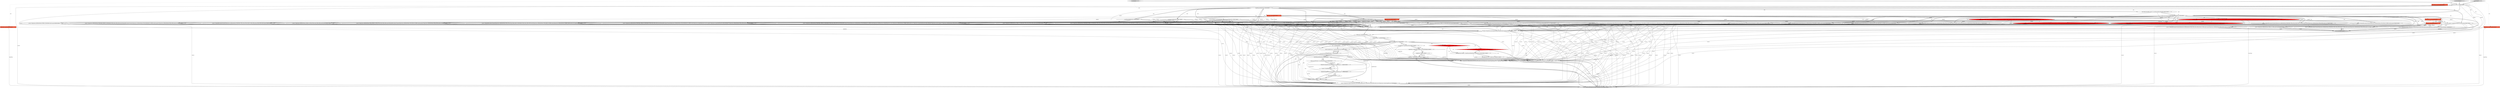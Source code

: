 digraph {
48 [style = filled, label = "final BigDecimal multiplier = targetType.getSqlTypeName().getEndUnit().multiplier@@@112@@@['1', '1', '0']", fillcolor = white, shape = ellipse image = "AAA0AAABBB1BBB"];
23 [style = filled, label = "convert = RexImpTable.optimize2(operand,Expressions.call(BuiltInMethod.UNIX_TIME_TO_STRING.method,operand))@@@61@@@['1', '1', '0']", fillcolor = white, shape = ellipse image = "AAA0AAABBB1BBB"];
34 [style = filled, label = "targetScale == RelDataType.SCALE_NOT_SPECIFIED@@@104@@@['1', '1', '0']", fillcolor = white, shape = diamond image = "AAA0AAABBB1BBB"];
52 [style = filled, label = "pad = false@@@95@@@['1', '1', '0']", fillcolor = white, shape = ellipse image = "AAA0AAABBB1BBB"];
6 [style = filled, label = "final int sourcePrecision = sourceType.getPrecision()@@@90@@@['1', '1', '0']", fillcolor = white, shape = ellipse image = "AAA0AAABBB1BBB"];
17 [style = filled, label = "RelDataType targetType@@@2@@@['1', '0', '0']", fillcolor = tomato, shape = box image = "AAA0AAABBB1BBB"];
49 [style = filled, label = "convert = Expressions.call(BuiltInMethod.STRING_TO_TIME_WITH_LOCAL_TIME_ZONE.method,operand)@@@12@@@['1', '1', '0']", fillcolor = white, shape = ellipse image = "AAA0AAABBB1BBB"];
50 [style = filled, label = "Expression convert = null@@@3@@@['1', '1', '1']", fillcolor = white, shape = ellipse image = "AAA0AAABBB1BBB"];
10 [style = filled, label = "convert = Expressions.call(BuiltInMethod.STRING_TO_TIMESTAMP_WITH_LOCAL_TIME_ZONE.method,operand)@@@38@@@['1', '1', '0']", fillcolor = white, shape = ellipse image = "AAA0AAABBB1BBB"];
66 [style = filled, label = "Expression operand@@@2@@@['0', '1', '0']", fillcolor = tomato, shape = box image = "AAA0AAABBB2BBB"];
68 [style = filled, label = "requireNonNull(sourceType.getSqlTypeName().getFamily(),null)@@@111@@@['0', '1', '0']", fillcolor = red, shape = diamond image = "AAA1AAABBB2BBB"];
40 [style = filled, label = "return scaleIntervalToNumber(sourceType,targetType,convert)@@@121@@@['1', '1', '0']", fillcolor = lightgray, shape = ellipse image = "AAA0AAABBB1BBB"];
4 [style = filled, label = "targetType.getSqlTypeName()@@@85@@@['1', '1', '0']", fillcolor = white, shape = diamond image = "AAA0AAABBB1BBB"];
54 [style = filled, label = "targetType.getSqlTypeName()@@@4@@@['1', '1', '0']", fillcolor = white, shape = diamond image = "AAA0AAABBB1BBB"];
8 [style = filled, label = "convert = Expressions.call(BuiltInMethod.TIMESTAMP_STRING_TO_TIMESTAMP_WITH_LOCAL_TIME_ZONE.method,RexImpTable.optimize2(operand,Expressions.call(BuiltInMethod.UNIX_TIMESTAMP_TO_STRING.method,Expressions.multiply(Expressions.convert_(operand,),Expressions.constant(DateTimeUtils.MILLIS_PER_DAY)))),Expressions.call(BuiltInMethod.TIME_ZONE.method,root))@@@40@@@['1', '1', '0']", fillcolor = white, shape = ellipse image = "AAA0AAABBB1BBB"];
21 [style = filled, label = "convert = RexImpTable.optimize2(operand,Expressions.call(BuiltInMethod.TIMESTAMP_WITH_LOCAL_TIME_ZONE_TO_TIMESTAMP.method,operand,Expressions.call(BuiltInMethod.TIME_ZONE.method,root)))@@@32@@@['1', '1', '0']", fillcolor = white, shape = ellipse image = "AAA0AAABBB1BBB"];
46 [style = filled, label = "translateCast['1', '0', '0']", fillcolor = lightgray, shape = diamond image = "AAA0AAABBB1BBB"];
60 [style = filled, label = "boolean pad = false@@@83@@@['1', '1', '0']", fillcolor = white, shape = ellipse image = "AAA0AAABBB1BBB"];
3 [style = filled, label = "convert = RexImpTable.optimize2(operand,Expressions.call(BuiltInMethod.TIMESTAMP_WITH_LOCAL_TIME_ZONE_TO_STRING.method,operand,Expressions.call(BuiltInMethod.TIME_ZONE.method,root)))@@@67@@@['1', '1', '0']", fillcolor = white, shape = ellipse image = "AAA0AAABBB1BBB"];
64 [style = filled, label = "convert = RexImpTable.optimize2(operand,Expressions.call(BuiltInMethod.INTERVAL_DAY_TIME_TO_STRING.method,operand,Expressions.constant(requireNonNull(interval,\"interval\").timeUnitRange),Expressions.constant(interval.getFractionalSecondPrecision(typeFactory.getTypeSystem()))))@@@71@@@['0', '1', '0']", fillcolor = red, shape = ellipse image = "AAA1AAABBB2BBB"];
22 [style = filled, label = "final SqlIntervalQualifier interval = sourceType.getIntervalQualifier()@@@57@@@['1', '1', '0']", fillcolor = white, shape = ellipse image = "AAA0AAABBB1BBB"];
35 [style = filled, label = "truncate || pad@@@97@@@['1', '1', '0']", fillcolor = white, shape = diamond image = "AAA0AAABBB1BBB"];
25 [style = filled, label = "convert = RexImpTable.optimize2(operand,Expressions.call(BuiltInMethod.TIME_WITH_LOCAL_TIME_ZONE_TO_TIMESTAMP.method,Expressions.call(BuiltInMethod.UNIX_DATE_TO_STRING.method,Expressions.call(BuiltInMethod.CURRENT_DATE.method,root)),operand,Expressions.call(BuiltInMethod.TIME_ZONE.method,root)))@@@30@@@['1', '1', '0']", fillcolor = white, shape = ellipse image = "AAA0AAABBB1BBB"];
67 [style = filled, label = "translateCast['0', '1', '0']", fillcolor = lightgray, shape = diamond image = "AAA0AAABBB2BBB"];
44 [style = filled, label = "convert = operand@@@5@@@['1', '1', '0']", fillcolor = white, shape = ellipse image = "AAA0AAABBB1BBB"];
24 [style = filled, label = "convert = translateCastToTime(sourceType,operand)@@@9@@@['1', '1', '0']", fillcolor = white, shape = ellipse image = "AAA0AAABBB1BBB"];
57 [style = filled, label = "Expression operand@@@2@@@['1', '0', '0']", fillcolor = tomato, shape = box image = "AAA0AAABBB1BBB"];
39 [style = filled, label = "targetScale = 0@@@105@@@['1', '1', '0']", fillcolor = white, shape = ellipse image = "AAA0AAABBB1BBB"];
11 [style = filled, label = "convert = translateCastToDate(sourceType,operand)@@@7@@@['1', '1', '0']", fillcolor = white, shape = ellipse image = "AAA0AAABBB1BBB"];
55 [style = filled, label = "sourceType.getSqlTypeName()@@@51@@@['1', '1', '0']", fillcolor = white, shape = diamond image = "AAA0AAABBB1BBB"];
43 [style = filled, label = "convert = RexImpTable.optimize2(operand,Expressions.call(BuiltInMethod.TIMESTAMP_WITH_LOCAL_TIME_ZONE_TO_TIME_WITH_LOCAL_TIME_ZONE.method,operand))@@@18@@@['1', '1', '0']", fillcolor = white, shape = ellipse image = "AAA0AAABBB1BBB"];
14 [style = filled, label = "int targetScale = targetType.getScale()@@@103@@@['1', '1', '0']", fillcolor = white, shape = ellipse image = "AAA0AAABBB1BBB"];
76 [style = filled, label = "convert = Expressions.call(BuiltInMethod.STRING_TO_TIME.method,operand)@@@5@@@['0', '0', '1']", fillcolor = white, shape = ellipse image = "AAA0AAABBB3BBB"];
5 [style = filled, label = "convert = Expressions.call(BuiltInMethod.STRING_TO_BOOLEAN.method,operand)@@@52@@@['1', '1', '0']", fillcolor = white, shape = ellipse image = "AAA0AAABBB1BBB"];
72 [style = filled, label = "Expression operand@@@2@@@['0', '0', '1']", fillcolor = tomato, shape = box image = "AAA0AAABBB3BBB"];
47 [style = filled, label = "convert = RexImpTable.optimize2(operand,Expressions.call(BuiltInMethod.UNIX_TIMESTAMP_TO_STRING.method,operand))@@@65@@@['1', '1', '0']", fillcolor = white, shape = ellipse image = "AAA0AAABBB1BBB"];
20 [style = filled, label = "convert = RexImpTable.optimize2(operand,Expressions.call(BuiltInMethod.TIME_WITH_LOCAL_TIME_ZONE_TO_STRING.method,operand,Expressions.call(BuiltInMethod.TIME_ZONE.method,root)))@@@63@@@['1', '1', '0']", fillcolor = white, shape = ellipse image = "AAA0AAABBB1BBB"];
71 [style = filled, label = "translateCastToTime['0', '0', '1']", fillcolor = lightgray, shape = diamond image = "AAA0AAABBB3BBB"];
12 [style = filled, label = "convert = Expressions.add(Expressions.multiply(Expressions.convert_(Expressions.call(BuiltInMethod.CURRENT_DATE.method,root),),Expressions.constant(DateTimeUtils.MILLIS_PER_DAY)),Expressions.convert_(operand,))@@@28@@@['1', '1', '0']", fillcolor = white, shape = ellipse image = "AAA0AAABBB1BBB"];
15 [style = filled, label = "convert = RexImpTable.optimize2(operand,Expressions.call(BuiltInMethod.TIME_WITH_LOCAL_TIME_ZONE_TO_TIMESTAMP_WITH_LOCAL_TIME_ZONE.method,Expressions.call(BuiltInMethod.UNIX_DATE_TO_STRING.method,Expressions.call(BuiltInMethod.CURRENT_DATE.method,root)),operand))@@@44@@@['1', '1', '0']", fillcolor = white, shape = ellipse image = "AAA0AAABBB1BBB"];
29 [style = filled, label = "final int targetPrecision = targetType.getPrecision()@@@87@@@['1', '1', '0']", fillcolor = white, shape = ellipse image = "AAA0AAABBB1BBB"];
41 [style = filled, label = "sourceType.getSqlTypeName()@@@11@@@['1', '1', '0']", fillcolor = white, shape = diamond image = "AAA0AAABBB1BBB"];
0 [style = filled, label = "SqlTypeUtil.comparePrecision(sourcePrecision,targetPrecision) >= 0@@@94@@@['1', '1', '0']", fillcolor = white, shape = diamond image = "AAA0AAABBB1BBB"];
42 [style = filled, label = "SqlTypeUtil.comparePrecision(sourcePrecision,targetPrecision) <= 0@@@91@@@['1', '1', '0']", fillcolor = white, shape = diamond image = "AAA0AAABBB1BBB"];
65 [style = filled, label = "RelDataType targetType@@@2@@@['0', '1', '0']", fillcolor = tomato, shape = box image = "AAA0AAABBB2BBB"];
61 [style = filled, label = "sourceType.getSqlTypeName()@@@23@@@['1', '1', '0']", fillcolor = white, shape = diamond image = "AAA0AAABBB1BBB"];
31 [style = filled, label = "convert = Expressions.call(BuiltInMethod.TIMESTAMP_STRING_TO_TIMESTAMP_WITH_LOCAL_TIME_ZONE.method,RexImpTable.optimize2(operand,Expressions.call(BuiltInMethod.UNIX_TIMESTAMP_TO_STRING.method,Expressions.add(Expressions.multiply(Expressions.convert_(Expressions.call(BuiltInMethod.CURRENT_DATE.method,root),),Expressions.constant(DateTimeUtils.MILLIS_PER_DAY)),Expressions.convert_(operand,)))),Expressions.call(BuiltInMethod.TIME_ZONE.method,root))@@@42@@@['1', '1', '0']", fillcolor = white, shape = ellipse image = "AAA0AAABBB1BBB"];
77 [style = filled, label = "return convert@@@15@@@['0', '0', '1']", fillcolor = lightgray, shape = ellipse image = "AAA0AAABBB3BBB"];
18 [style = filled, label = "targetScale < sourceType.getScale()@@@107@@@['1', '1', '0']", fillcolor = white, shape = diamond image = "AAA0AAABBB1BBB"];
58 [style = filled, label = "convert = Expressions.call(BuiltInMethod.ROUND_LONG.method,convert,Expressions.constant((long)Math.pow(10,3 - targetScale)))@@@108@@@['1', '1', '0']", fillcolor = white, shape = ellipse image = "AAA0AAABBB1BBB"];
45 [style = filled, label = "convert = RexImpTable.optimize2(operand,Expressions.call(BuiltInMethod.INTERVAL_YEAR_MONTH_TO_STRING.method,operand,Expressions.constant(interval.timeUnitRange)))@@@69@@@['1', '0', '0']", fillcolor = red, shape = ellipse image = "AAA1AAABBB1BBB"];
19 [style = filled, label = "convert = Expressions.call(BuiltInMethod.STRING_TO_TIMESTAMP.method,operand)@@@24@@@['1', '1', '0']", fillcolor = white, shape = ellipse image = "AAA0AAABBB1BBB"];
26 [style = filled, label = "targetPrecision >= 0@@@88@@@['1', '1', '0']", fillcolor = white, shape = diamond image = "AAA0AAABBB1BBB"];
28 [style = filled, label = "sourceType.getSqlTypeName()@@@4@@@['1', '1', '1']", fillcolor = white, shape = diamond image = "AAA0AAABBB1BBB"];
7 [style = filled, label = "convert = RexImpTable.multiplyDivide(convert,multiplier,divider)@@@114@@@['1', '1', '0']", fillcolor = white, shape = ellipse image = "AAA0AAABBB1BBB"];
1 [style = filled, label = "convert = Expressions.multiply(Expressions.convert_(operand,),Expressions.constant(DateTimeUtils.MILLIS_PER_DAY))@@@26@@@['1', '1', '0']", fillcolor = white, shape = ellipse image = "AAA0AAABBB1BBB"];
33 [style = filled, label = "pad = true@@@86@@@['1', '1', '0']", fillcolor = white, shape = ellipse image = "AAA0AAABBB1BBB"];
74 [style = filled, label = "convert = RexImpTable.optimize2(operand,Expressions.call(BuiltInMethod.TIMESTAMP_WITH_LOCAL_TIME_ZONE_TO_TIME.method,operand,Expressions.call(BuiltInMethod.TIME_ZONE.method,root)))@@@11@@@['0', '0', '1']", fillcolor = white, shape = ellipse image = "AAA0AAABBB3BBB"];
27 [style = filled, label = "truncate = false@@@92@@@['1', '1', '0']", fillcolor = white, shape = ellipse image = "AAA0AAABBB1BBB"];
70 [style = filled, label = "RelDataType sourceType@@@2@@@['0', '0', '1']", fillcolor = tomato, shape = box image = "AAA0AAABBB3BBB"];
9 [style = filled, label = "convert = Expressions.call(BuiltInMethod.TIME_STRING_TO_TIME_WITH_LOCAL_TIME_ZONE.method,RexImpTable.optimize2(operand,Expressions.call(BuiltInMethod.UNIX_TIME_TO_STRING.method,operand)),Expressions.call(BuiltInMethod.TIME_ZONE.method,root))@@@14@@@['1', '1', '0']", fillcolor = white, shape = ellipse image = "AAA0AAABBB1BBB"];
56 [style = filled, label = "sourceType.getSqlTypeName().getFamily()@@@111@@@['1', '0', '0']", fillcolor = red, shape = diamond image = "AAA1AAABBB1BBB"];
69 [style = filled, label = "convert = RexImpTable.optimize2(operand,Expressions.call(BuiltInMethod.INTERVAL_YEAR_MONTH_TO_STRING.method,operand,Expressions.constant(requireNonNull(interval,\"interval\").timeUnitRange)))@@@69@@@['0', '1', '0']", fillcolor = red, shape = ellipse image = "AAA1AAABBB2BBB"];
73 [style = filled, label = "convert = RexImpTable.optimize2(operand,Expressions.call(BuiltInMethod.TIME_WITH_LOCAL_TIME_ZONE_TO_TIME.method,operand,Expressions.call(BuiltInMethod.TIME_ZONE.method,root)))@@@7@@@['0', '0', '1']", fillcolor = white, shape = ellipse image = "AAA0AAABBB3BBB"];
53 [style = filled, label = "convert = RexImpTable.optimize2(operand,Expressions.call(BuiltInMethod.BOOLEAN_TO_STRING.method,operand))@@@73@@@['1', '1', '0']", fillcolor = white, shape = ellipse image = "AAA0AAABBB1BBB"];
32 [style = filled, label = "convert = RexImpTable.optimize2(operand,Expressions.call(BuiltInMethod.UNIX_DATE_TO_STRING.method,operand))@@@59@@@['1', '1', '0']", fillcolor = white, shape = ellipse image = "AAA0AAABBB1BBB"];
16 [style = filled, label = "sourceType.getSqlTypeName()@@@89@@@['1', '1', '0']", fillcolor = white, shape = diamond image = "AAA0AAABBB1BBB"];
59 [style = filled, label = "convert == null@@@80@@@['1', '1', '0']", fillcolor = white, shape = diamond image = "AAA0AAABBB1BBB"];
51 [style = filled, label = "convert = EnumUtils.convert(operand,typeFactory.getJavaClass(targetType))@@@81@@@['1', '1', '0']", fillcolor = white, shape = ellipse image = "AAA0AAABBB1BBB"];
62 [style = filled, label = "final BigDecimal divider = BigDecimal.ONE@@@113@@@['1', '1', '0']", fillcolor = white, shape = ellipse image = "AAA0AAABBB1BBB"];
63 [style = filled, label = "RelDataType sourceType@@@2@@@['1', '1', '0']", fillcolor = tomato, shape = box image = "AAA0AAABBB1BBB"];
13 [style = filled, label = "convert = Expressions.call(BuiltInMethod.TIMESTAMP_STRING_TO_TIMESTAMP_WITH_LOCAL_TIME_ZONE.method,RexImpTable.optimize2(operand,Expressions.call(BuiltInMethod.UNIX_TIMESTAMP_TO_STRING.method,operand)),Expressions.call(BuiltInMethod.TIME_ZONE.method,root))@@@46@@@['1', '1', '0']", fillcolor = white, shape = ellipse image = "AAA0AAABBB1BBB"];
30 [style = filled, label = "convert = Expressions.call(pad? BuiltInMethod.TRUNCATE_OR_PAD.method: BuiltInMethod.TRUNCATE.method,convert,Expressions.constant(targetPrecision))@@@98@@@['1', '1', '0']", fillcolor = white, shape = ellipse image = "AAA0AAABBB1BBB"];
75 [style = filled, label = "convert = Expressions.convert_(Expressions.call(BuiltInMethod.FLOOR_MOD.method,operand,Expressions.constant(DateTimeUtils.MILLIS_PER_DAY)),)@@@9@@@['0', '0', '1']", fillcolor = white, shape = ellipse image = "AAA0AAABBB3BBB"];
37 [style = filled, label = "sourceType.getSqlTypeName()@@@37@@@['1', '1', '0']", fillcolor = white, shape = diamond image = "AAA0AAABBB1BBB"];
38 [style = filled, label = "convert = RexImpTable.optimize2(operand,Expressions.call(BuiltInMethod.INTERVAL_DAY_TIME_TO_STRING.method,operand,Expressions.constant(interval.timeUnitRange),Expressions.constant(interval.getFractionalSecondPrecision(typeFactory.getTypeSystem()))))@@@71@@@['1', '0', '0']", fillcolor = red, shape = ellipse image = "AAA1AAABBB1BBB"];
36 [style = filled, label = "convert = Expressions.call(BuiltInMethod.TIMESTAMP_STRING_TO_TIMESTAMP_WITH_LOCAL_TIME_ZONE.method,RexImpTable.optimize2(operand,Expressions.call(BuiltInMethod.UNIX_TIMESTAMP_TO_STRING.method,operand)),Expressions.call(BuiltInMethod.TIME_ZONE.method,root))@@@16@@@['1', '1', '0']", fillcolor = white, shape = ellipse image = "AAA0AAABBB1BBB"];
2 [style = filled, label = "boolean truncate = true@@@84@@@['1', '1', '0']", fillcolor = white, shape = ellipse image = "AAA0AAABBB1BBB"];
54->55 [style = bold, label=""];
43->40 [style = solid, label="convert"];
73->77 [style = solid, label="convert"];
25->59 [style = solid, label="convert"];
32->40 [style = solid, label="convert"];
64->58 [style = solid, label="convert"];
34->18 [style = bold, label=""];
41->9 [style = bold, label=""];
26->40 [style = bold, label=""];
37->15 [style = bold, label=""];
15->30 [style = solid, label="convert"];
54->41 [style = dotted, label="true"];
61->25 [style = bold, label=""];
0->52 [style = bold, label=""];
12->59 [style = solid, label="convert"];
69->30 [style = solid, label="convert"];
44->30 [style = solid, label="convert"];
47->51 [style = solid, label="convert"];
53->59 [style = solid, label="convert"];
51->7 [style = solid, label="convert"];
62->7 [style = bold, label=""];
28->64 [style = dotted, label="true"];
20->7 [style = solid, label="convert"];
15->58 [style = solid, label="convert"];
46->50 [style = bold, label=""];
21->51 [style = solid, label="convert"];
15->51 [style = solid, label="convert"];
12->51 [style = solid, label="convert"];
24->59 [style = bold, label=""];
27->0 [style = bold, label=""];
57->53 [style = solid, label="operand"];
71->72 [style = dotted, label="true"];
16->42 [style = dotted, label="true"];
28->73 [style = bold, label=""];
21->30 [style = solid, label="convert"];
49->30 [style = solid, label="convert"];
8->51 [style = solid, label="convert"];
13->51 [style = solid, label="convert"];
25->7 [style = solid, label="convert"];
69->59 [style = bold, label=""];
2->4 [style = bold, label=""];
41->59 [style = bold, label=""];
47->40 [style = solid, label="convert"];
66->13 [style = solid, label="operand"];
31->59 [style = solid, label="convert"];
33->29 [style = bold, label=""];
23->40 [style = solid, label="convert"];
35->40 [style = bold, label=""];
4->56 [style = bold, label=""];
51->60 [style = bold, label=""];
57->12 [style = solid, label="operand"];
24->58 [style = solid, label="convert"];
4->68 [style = dotted, label="true"];
20->51 [style = solid, label="convert"];
54->44 [style = bold, label=""];
66->31 [style = solid, label="operand"];
64->7 [style = solid, label="convert"];
66->51 [style = solid, label="operand"];
1->59 [style = bold, label=""];
62->7 [style = solid, label="divider"];
18->58 [style = dotted, label="true"];
66->53 [style = solid, label="operand"];
37->13 [style = bold, label=""];
20->30 [style = solid, label="convert"];
50->7 [style = solid, label="convert"];
23->59 [style = solid, label="convert"];
63->24 [style = solid, label="sourceType"];
32->58 [style = solid, label="convert"];
66->49 [style = solid, label="operand"];
3->58 [style = solid, label="convert"];
4->14 [style = bold, label=""];
54->11 [style = bold, label=""];
68->62 [style = dotted, label="true"];
72->74 [style = solid, label="operand"];
60->2 [style = bold, label=""];
28->20 [style = dotted, label="true"];
54->44 [style = dotted, label="true"];
19->59 [style = solid, label="convert"];
5->40 [style = solid, label="convert"];
4->33 [style = bold, label=""];
37->15 [style = dotted, label="true"];
67->66 [style = dotted, label="true"];
68->48 [style = bold, label=""];
50->51 [style = solid, label="convert"];
33->30 [style = solid, label="pad"];
28->75 [style = bold, label=""];
11->58 [style = solid, label="convert"];
54->24 [style = bold, label=""];
66->24 [style = solid, label="operand"];
18->58 [style = bold, label=""];
11->40 [style = solid, label="convert"];
11->7 [style = solid, label="convert"];
29->0 [style = solid, label="targetPrecision"];
42->27 [style = bold, label=""];
3->40 [style = solid, label="convert"];
47->58 [style = solid, label="convert"];
44->59 [style = solid, label="convert"];
64->30 [style = solid, label="convert"];
49->7 [style = solid, label="convert"];
13->30 [style = solid, label="convert"];
4->40 [style = bold, label=""];
66->8 [style = solid, label="operand"];
37->10 [style = dotted, label="true"];
57->9 [style = solid, label="operand"];
57->13 [style = solid, label="operand"];
39->58 [style = solid, label="targetScale"];
43->30 [style = solid, label="convert"];
9->7 [style = solid, label="convert"];
66->47 [style = solid, label="operand"];
67->63 [style = dotted, label="true"];
56->7 [style = dotted, label="true"];
28->76 [style = bold, label=""];
20->40 [style = solid, label="convert"];
10->40 [style = solid, label="convert"];
12->7 [style = solid, label="convert"];
8->7 [style = solid, label="convert"];
57->47 [style = solid, label="operand"];
74->77 [style = solid, label="convert"];
54->11 [style = dotted, label="true"];
28->53 [style = dotted, label="true"];
66->3 [style = solid, label="operand"];
47->7 [style = solid, label="convert"];
1->58 [style = solid, label="convert"];
50->77 [style = solid, label="convert"];
4->34 [style = dotted, label="true"];
36->58 [style = solid, label="convert"];
37->13 [style = dotted, label="true"];
38->58 [style = solid, label="convert"];
11->51 [style = solid, label="convert"];
28->76 [style = dotted, label="true"];
51->30 [style = solid, label="convert"];
57->3 [style = solid, label="operand"];
23->30 [style = solid, label="convert"];
38->40 [style = solid, label="convert"];
49->59 [style = bold, label=""];
17->40 [style = solid, label="targetType"];
57->20 [style = solid, label="operand"];
61->19 [style = bold, label=""];
22->69 [style = solid, label="interval"];
23->58 [style = solid, label="convert"];
47->30 [style = solid, label="convert"];
57->43 [style = solid, label="operand"];
25->59 [style = bold, label=""];
39->18 [style = bold, label=""];
41->36 [style = dotted, label="true"];
32->7 [style = solid, label="convert"];
60->35 [style = solid, label="pad"];
63->40 [style = solid, label="sourceType"];
57->36 [style = solid, label="operand"];
54->37 [style = bold, label=""];
41->43 [style = dotted, label="true"];
10->30 [style = solid, label="convert"];
31->51 [style = solid, label="convert"];
41->49 [style = dotted, label="true"];
28->3 [style = bold, label=""];
66->25 [style = solid, label="operand"];
66->21 [style = solid, label="operand"];
72->73 [style = solid, label="operand"];
63->72 [style = dashed, label="0"];
1->7 [style = solid, label="convert"];
36->40 [style = solid, label="convert"];
59->60 [style = bold, label=""];
64->40 [style = solid, label="convert"];
16->6 [style = bold, label=""];
9->30 [style = solid, label="convert"];
45->59 [style = bold, label=""];
66->32 [style = solid, label="operand"];
53->40 [style = solid, label="convert"];
39->18 [style = solid, label="targetScale"];
69->40 [style = solid, label="convert"];
36->30 [style = solid, label="convert"];
56->68 [style = dashed, label="0"];
32->59 [style = bold, label=""];
50->28 [style = bold, label=""];
19->40 [style = solid, label="convert"];
57->38 [style = solid, label="operand"];
57->1 [style = solid, label="operand"];
61->25 [style = dotted, label="true"];
9->58 [style = solid, label="convert"];
65->51 [style = solid, label="targetType"];
29->26 [style = solid, label="targetPrecision"];
74->77 [style = bold, label=""];
54->59 [style = bold, label=""];
56->48 [style = bold, label=""];
24->7 [style = solid, label="convert"];
46->63 [style = dotted, label="true"];
54->61 [style = bold, label=""];
28->59 [style = bold, label=""];
45->59 [style = solid, label="convert"];
56->40 [style = bold, label=""];
23->59 [style = bold, label=""];
4->26 [style = dotted, label="true"];
67->65 [style = dotted, label="true"];
11->59 [style = bold, label=""];
12->40 [style = solid, label="convert"];
43->59 [style = bold, label=""];
57->10 [style = solid, label="operand"];
31->59 [style = bold, label=""];
66->1 [style = solid, label="operand"];
5->59 [style = bold, label=""];
10->59 [style = solid, label="convert"];
37->10 [style = bold, label=""];
18->40 [style = bold, label=""];
31->7 [style = solid, label="convert"];
22->28 [style = bold, label=""];
53->7 [style = solid, label="convert"];
64->59 [style = bold, label=""];
11->59 [style = solid, label="convert"];
42->0 [style = bold, label=""];
66->23 [style = solid, label="operand"];
3->59 [style = solid, label="convert"];
8->58 [style = solid, label="convert"];
57->8 [style = solid, label="operand"];
57->51 [style = solid, label="operand"];
47->74 [style = dashed, label="0"];
6->42 [style = solid, label="sourcePrecision"];
14->18 [style = solid, label="targetScale"];
37->8 [style = bold, label=""];
13->40 [style = solid, label="convert"];
57->45 [style = solid, label="operand"];
66->36 [style = solid, label="operand"];
50->58 [style = solid, label="convert"];
57->19 [style = solid, label="operand"];
31->58 [style = solid, label="convert"];
61->12 [style = dotted, label="true"];
28->47 [style = dotted, label="true"];
57->49 [style = solid, label="operand"];
28->53 [style = bold, label=""];
48->7 [style = solid, label="multiplier"];
76->77 [style = bold, label=""];
25->40 [style = solid, label="convert"];
28->69 [style = dotted, label="true"];
57->15 [style = solid, label="operand"];
4->14 [style = dotted, label="true"];
9->40 [style = solid, label="convert"];
43->7 [style = solid, label="convert"];
21->40 [style = solid, label="convert"];
67->50 [style = bold, label=""];
46->17 [style = dotted, label="true"];
28->73 [style = dotted, label="true"];
53->59 [style = bold, label=""];
66->10 [style = solid, label="operand"];
16->0 [style = dotted, label="true"];
52->35 [style = solid, label="pad"];
51->40 [style = solid, label="convert"];
3->59 [style = bold, label=""];
71->50 [style = bold, label=""];
42->27 [style = dotted, label="true"];
66->11 [style = solid, label="operand"];
25->51 [style = solid, label="convert"];
66->69 [style = solid, label="operand"];
20->59 [style = bold, label=""];
73->77 [style = bold, label=""];
19->58 [style = solid, label="convert"];
54->55 [style = dotted, label="true"];
51->58 [style = solid, label="convert"];
50->30 [style = solid, label="convert"];
28->74 [style = dotted, label="true"];
57->44 [style = solid, label="operand"];
9->51 [style = solid, label="convert"];
44->51 [style = solid, label="convert"];
12->58 [style = solid, label="convert"];
57->23 [style = solid, label="operand"];
54->22 [style = dotted, label="true"];
57->32 [style = solid, label="operand"];
7->40 [style = solid, label="convert"];
59->51 [style = bold, label=""];
61->12 [style = bold, label=""];
61->59 [style = bold, label=""];
45->40 [style = solid, label="convert"];
66->9 [style = solid, label="operand"];
54->37 [style = dotted, label="true"];
13->59 [style = bold, label=""];
23->73 [style = dashed, label="0"];
49->51 [style = solid, label="convert"];
1->40 [style = solid, label="convert"];
31->30 [style = solid, label="convert"];
0->52 [style = dotted, label="true"];
53->51 [style = solid, label="convert"];
15->40 [style = solid, label="convert"];
30->40 [style = bold, label=""];
50->54 [style = bold, label=""];
28->45 [style = bold, label=""];
10->58 [style = solid, label="convert"];
49->59 [style = solid, label="convert"];
30->40 [style = solid, label="convert"];
66->44 [style = solid, label="operand"];
24->30 [style = solid, label="convert"];
44->7 [style = solid, label="convert"];
61->1 [style = bold, label=""];
10->59 [style = bold, label=""];
43->58 [style = solid, label="convert"];
24->59 [style = solid, label="convert"];
41->49 [style = bold, label=""];
54->41 [style = bold, label=""];
65->40 [style = solid, label="targetType"];
29->26 [style = bold, label=""];
59->51 [style = dotted, label="true"];
21->7 [style = solid, label="convert"];
26->16 [style = bold, label=""];
57->25 [style = solid, label="operand"];
33->35 [style = solid, label="pad"];
72->75 [style = solid, label="operand"];
28->69 [style = bold, label=""];
13->59 [style = solid, label="convert"];
44->58 [style = solid, label="convert"];
43->59 [style = solid, label="convert"];
36->7 [style = solid, label="convert"];
38->59 [style = bold, label=""];
66->20 [style = solid, label="operand"];
57->5 [style = solid, label="operand"];
28->3 [style = dotted, label="true"];
57->31 [style = solid, label="operand"];
61->21 [style = bold, label=""];
4->29 [style = bold, label=""];
27->35 [style = solid, label="truncate"];
19->59 [style = bold, label=""];
1->30 [style = solid, label="convert"];
47->59 [style = solid, label="convert"];
54->22 [style = bold, label=""];
47->59 [style = bold, label=""];
28->45 [style = dotted, label="true"];
29->42 [style = solid, label="targetPrecision"];
29->30 [style = solid, label="targetPrecision"];
28->32 [style = bold, label=""];
32->30 [style = solid, label="convert"];
28->23 [style = bold, label=""];
34->39 [style = bold, label=""];
61->1 [style = dotted, label="true"];
21->59 [style = solid, label="convert"];
32->51 [style = solid, label="convert"];
46->57 [style = dotted, label="true"];
3->7 [style = solid, label="convert"];
35->30 [style = bold, label=""];
69->7 [style = solid, label="convert"];
8->40 [style = solid, label="convert"];
7->40 [style = bold, label=""];
57->11 [style = solid, label="operand"];
32->59 [style = solid, label="convert"];
8->59 [style = solid, label="convert"];
3->51 [style = solid, label="convert"];
61->19 [style = dotted, label="true"];
10->7 [style = solid, label="convert"];
20->59 [style = solid, label="convert"];
14->34 [style = bold, label=""];
15->59 [style = bold, label=""];
3->30 [style = solid, label="convert"];
71->70 [style = dotted, label="true"];
66->19 [style = solid, label="operand"];
28->77 [style = bold, label=""];
52->30 [style = solid, label="pad"];
53->30 [style = solid, label="convert"];
57->21 [style = solid, label="operand"];
12->59 [style = bold, label=""];
17->51 [style = solid, label="targetType"];
4->68 [style = bold, label=""];
16->35 [style = bold, label=""];
5->59 [style = solid, label="convert"];
16->6 [style = dotted, label="true"];
44->59 [style = bold, label=""];
36->59 [style = bold, label=""];
4->18 [style = dotted, label="true"];
4->56 [style = dotted, label="true"];
36->51 [style = solid, label="convert"];
60->30 [style = solid, label="pad"];
38->59 [style = solid, label="convert"];
28->20 [style = bold, label=""];
38->7 [style = solid, label="convert"];
45->58 [style = solid, label="convert"];
28->38 [style = bold, label=""];
50->40 [style = solid, label="convert"];
12->30 [style = solid, label="convert"];
54->61 [style = dotted, label="true"];
15->7 [style = solid, label="convert"];
4->33 [style = dotted, label="true"];
54->24 [style = dotted, label="true"];
49->58 [style = solid, label="convert"];
38->64 [style = dashed, label="0"];
37->31 [style = dotted, label="true"];
28->75 [style = dotted, label="true"];
48->62 [style = bold, label=""];
14->58 [style = solid, label="targetScale"];
68->7 [style = dotted, label="true"];
37->31 [style = bold, label=""];
6->0 [style = solid, label="sourcePrecision"];
57->24 [style = solid, label="operand"];
36->59 [style = solid, label="convert"];
26->16 [style = dotted, label="true"];
75->77 [style = bold, label=""];
56->48 [style = dotted, label="true"];
45->69 [style = dashed, label="0"];
52->35 [style = bold, label=""];
69->59 [style = solid, label="convert"];
23->51 [style = solid, label="convert"];
45->30 [style = solid, label="convert"];
55->59 [style = bold, label=""];
56->62 [style = dotted, label="true"];
49->40 [style = solid, label="convert"];
5->7 [style = solid, label="convert"];
21->59 [style = bold, label=""];
55->5 [style = bold, label=""];
35->30 [style = dotted, label="true"];
38->30 [style = solid, label="convert"];
68->48 [style = dotted, label="true"];
61->21 [style = dotted, label="true"];
37->8 [style = dotted, label="true"];
11->30 [style = solid, label="convert"];
63->11 [style = solid, label="sourceType"];
19->51 [style = solid, label="convert"];
72->76 [style = solid, label="operand"];
75->77 [style = solid, label="convert"];
66->43 [style = solid, label="operand"];
24->40 [style = solid, label="convert"];
28->23 [style = dotted, label="true"];
21->58 [style = solid, label="convert"];
45->51 [style = solid, label="convert"];
28->38 [style = dotted, label="true"];
25->30 [style = solid, label="convert"];
41->43 [style = bold, label=""];
1->59 [style = solid, label="convert"];
14->34 [style = solid, label="targetScale"];
19->30 [style = solid, label="convert"];
13->7 [style = solid, label="convert"];
5->51 [style = solid, label="convert"];
19->7 [style = solid, label="convert"];
41->9 [style = dotted, label="true"];
13->58 [style = solid, label="convert"];
16->35 [style = dotted, label="true"];
66->12 [style = solid, label="operand"];
45->7 [style = solid, label="convert"];
28->47 [style = bold, label=""];
6->42 [style = bold, label=""];
50->59 [style = solid, label="convert"];
55->5 [style = dotted, label="true"];
8->59 [style = bold, label=""];
68->40 [style = bold, label=""];
34->39 [style = dotted, label="true"];
4->29 [style = dotted, label="true"];
44->40 [style = solid, label="convert"];
66->5 [style = solid, label="operand"];
41->36 [style = bold, label=""];
28->32 [style = dotted, label="true"];
28->64 [style = bold, label=""];
54->28 [style = dotted, label="true"];
9->59 [style = bold, label=""];
5->30 [style = solid, label="convert"];
76->77 [style = solid, label="convert"];
2->35 [style = solid, label="truncate"];
43->51 [style = solid, label="convert"];
31->40 [style = solid, label="convert"];
25->58 [style = solid, label="convert"];
24->51 [style = solid, label="convert"];
53->58 [style = solid, label="convert"];
20->58 [style = solid, label="convert"];
5->58 [style = solid, label="convert"];
66->64 [style = solid, label="operand"];
58->40 [style = solid, label="convert"];
1->51 [style = solid, label="convert"];
10->51 [style = solid, label="convert"];
22->64 [style = solid, label="interval"];
9->59 [style = solid, label="convert"];
8->30 [style = solid, label="convert"];
64->51 [style = solid, label="convert"];
58->40 [style = bold, label=""];
15->59 [style = solid, label="convert"];
69->58 [style = solid, label="convert"];
23->7 [style = solid, label="convert"];
37->59 [style = bold, label=""];
69->51 [style = solid, label="convert"];
38->51 [style = solid, label="convert"];
0->35 [style = bold, label=""];
66->15 [style = solid, label="operand"];
28->74 [style = bold, label=""];
64->59 [style = solid, label="convert"];
}
